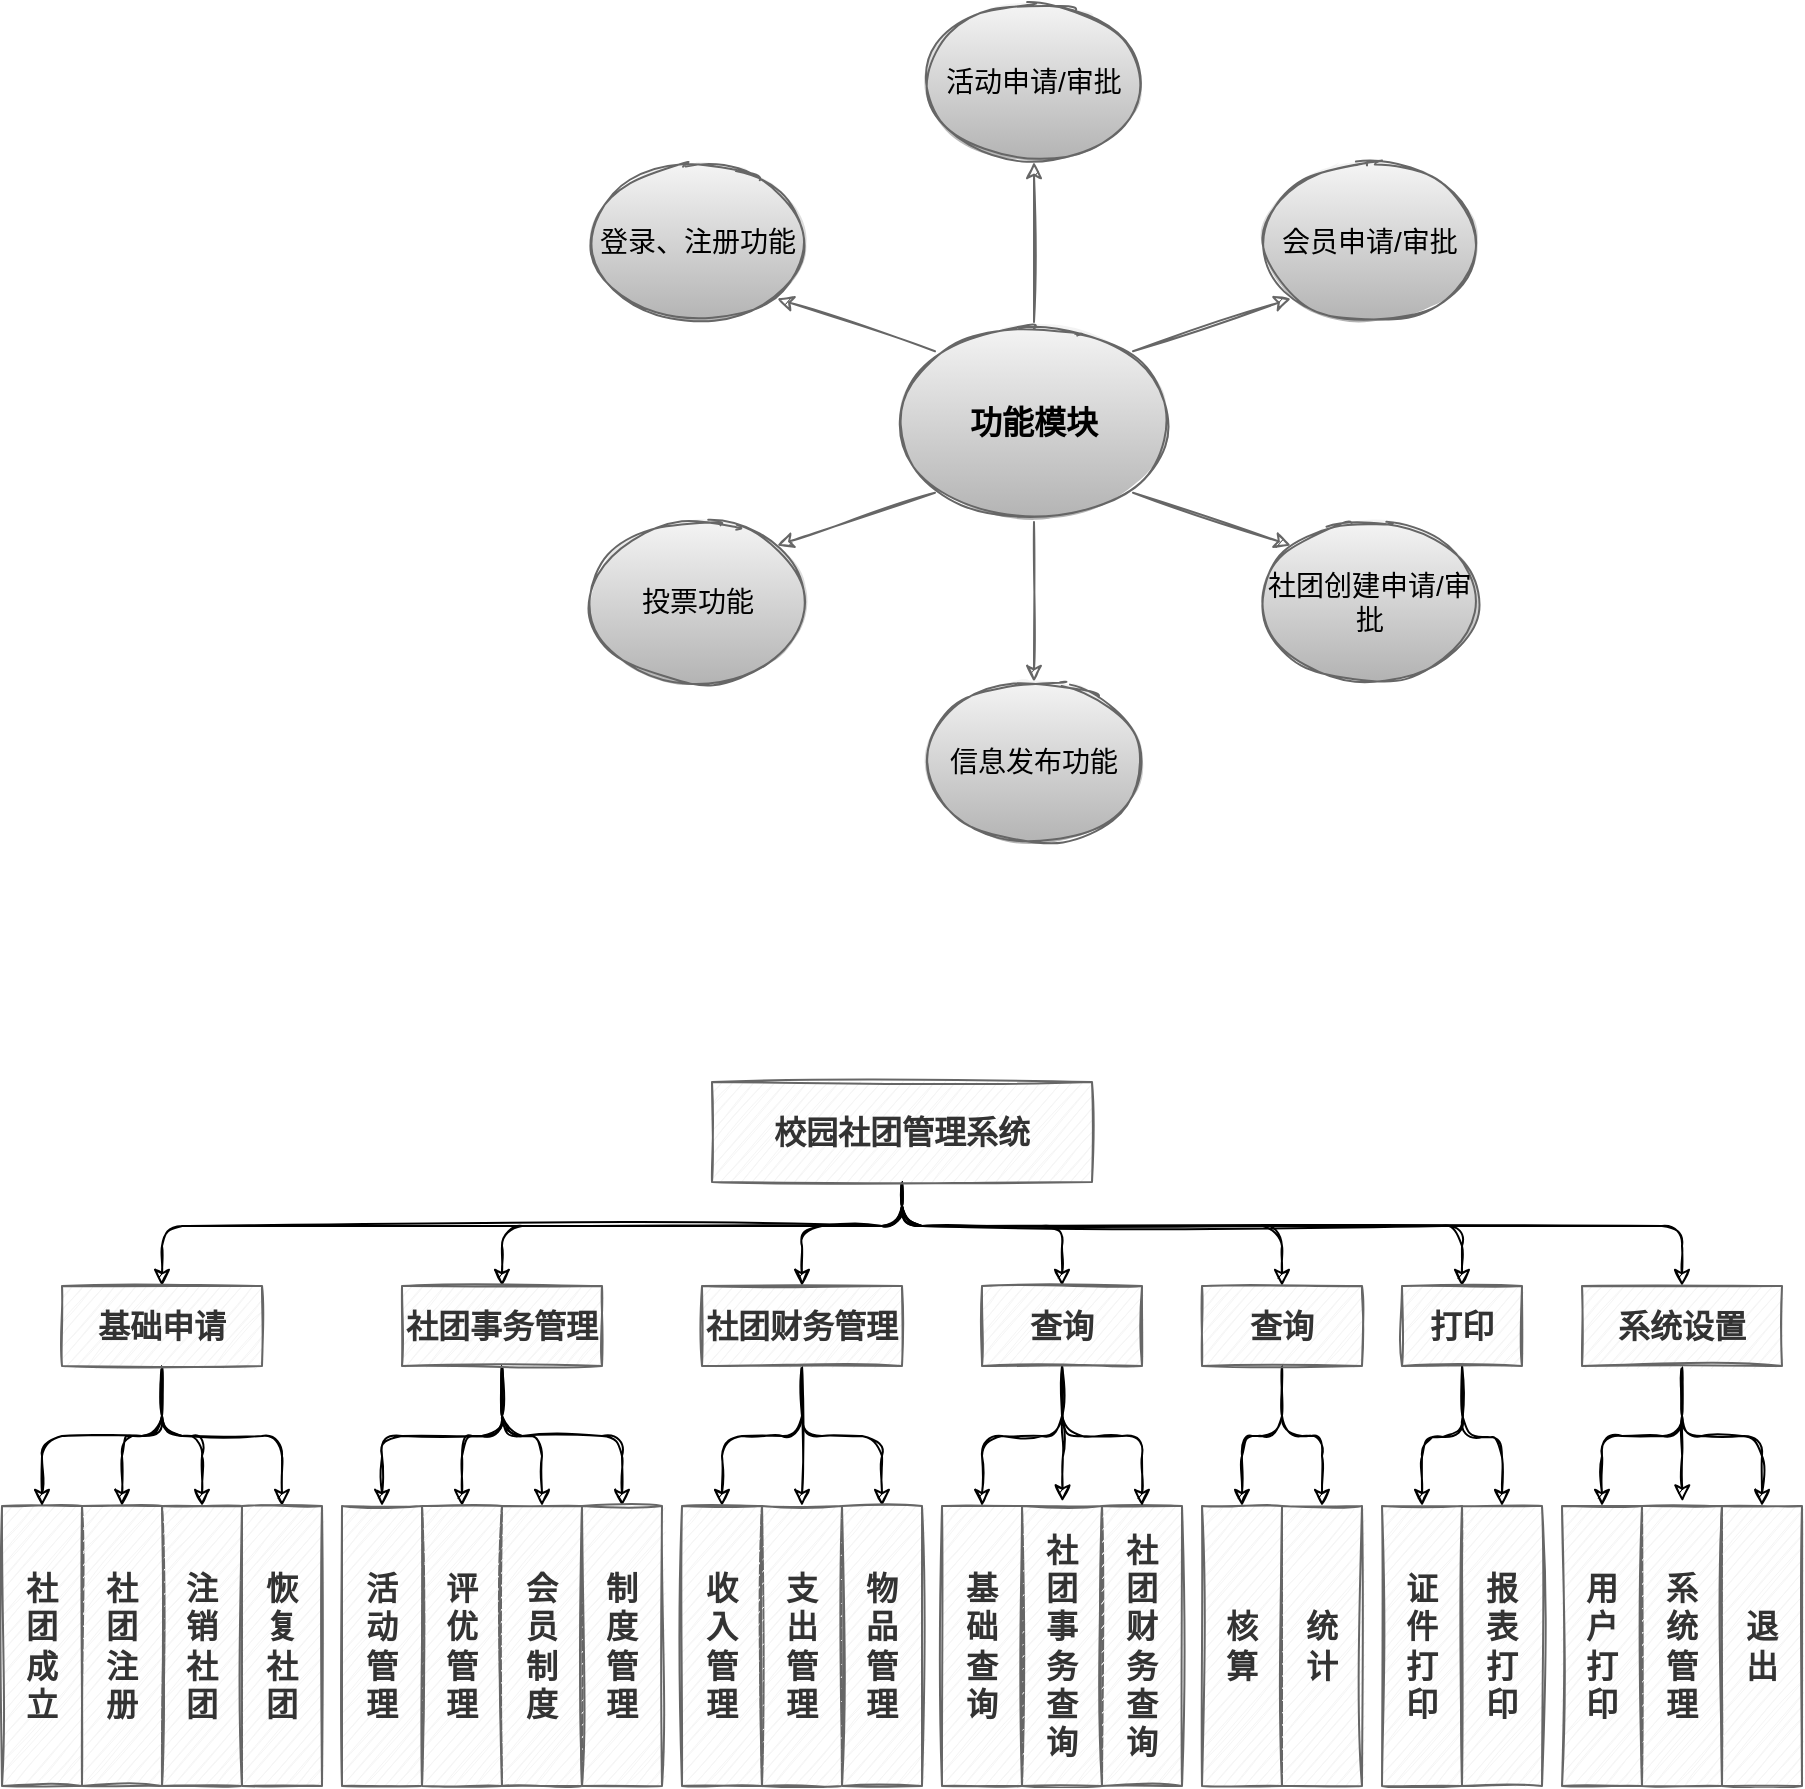 <mxfile version="15.9.6" type="github">
  <diagram name="Page-1" id="90a13364-a465-7bf4-72fc-28e22215d7a0">
    <mxGraphModel dx="1185" dy="628" grid="0" gridSize="10" guides="1" tooltips="1" connect="1" arrows="1" fold="1" page="1" pageScale="1.5" pageWidth="1169" pageHeight="826" math="0" shadow="0">
      <root>
        <mxCell id="0" style=";html=1;" />
        <mxCell id="1" style=";html=1;" parent="0" />
        <mxCell id="ukMSqxRkvClqLhf6aI9J-1" value="&lt;font style=&quot;font-size: 16px&quot;&gt;社&lt;br&gt;团&lt;br&gt;成&lt;br&gt;立&lt;/font&gt;" style="whiteSpace=wrap;html=1;sketch=1;rounded=0;fillColor=#f5f5f5;fontColor=#333333;strokeColor=#666666;fontStyle=1" parent="1" vertex="1">
          <mxGeometry x="680" y="1092" width="40" height="140" as="geometry" />
        </mxCell>
        <mxCell id="ukMSqxRkvClqLhf6aI9J-86" style="edgeStyle=orthogonalEdgeStyle;rounded=1;sketch=1;orthogonalLoop=1;jettySize=auto;html=1;fontSize=16;fontStyle=1" parent="1" source="ukMSqxRkvClqLhf6aI9J-2" target="ukMSqxRkvClqLhf6aI9J-3" edge="1">
          <mxGeometry relative="1" as="geometry">
            <Array as="points">
              <mxPoint x="1130" y="952" />
              <mxPoint x="760" y="952" />
            </Array>
          </mxGeometry>
        </mxCell>
        <mxCell id="ukMSqxRkvClqLhf6aI9J-87" style="edgeStyle=orthogonalEdgeStyle;rounded=1;sketch=1;orthogonalLoop=1;jettySize=auto;html=1;fontSize=16;fontStyle=1" parent="1" source="ukMSqxRkvClqLhf6aI9J-2" target="ukMSqxRkvClqLhf6aI9J-4" edge="1">
          <mxGeometry relative="1" as="geometry">
            <Array as="points">
              <mxPoint x="1130" y="952" />
              <mxPoint x="930" y="952" />
            </Array>
          </mxGeometry>
        </mxCell>
        <mxCell id="ukMSqxRkvClqLhf6aI9J-88" style="edgeStyle=orthogonalEdgeStyle;rounded=1;sketch=1;orthogonalLoop=1;jettySize=auto;html=1;entryX=0.5;entryY=0;entryDx=0;entryDy=0;fontSize=16;fontStyle=1" parent="1" source="ukMSqxRkvClqLhf6aI9J-2" target="ukMSqxRkvClqLhf6aI9J-5" edge="1">
          <mxGeometry relative="1" as="geometry">
            <Array as="points">
              <mxPoint x="1130" y="952" />
              <mxPoint x="1080" y="952" />
            </Array>
          </mxGeometry>
        </mxCell>
        <mxCell id="ukMSqxRkvClqLhf6aI9J-89" style="edgeStyle=orthogonalEdgeStyle;rounded=1;sketch=1;orthogonalLoop=1;jettySize=auto;html=1;entryX=0.5;entryY=0;entryDx=0;entryDy=0;fontSize=16;fontStyle=1" parent="1" source="ukMSqxRkvClqLhf6aI9J-2" target="ukMSqxRkvClqLhf6aI9J-72" edge="1">
          <mxGeometry relative="1" as="geometry">
            <Array as="points">
              <mxPoint x="1130" y="952" />
              <mxPoint x="1210" y="952" />
            </Array>
          </mxGeometry>
        </mxCell>
        <mxCell id="ukMSqxRkvClqLhf6aI9J-90" style="edgeStyle=orthogonalEdgeStyle;rounded=1;sketch=1;orthogonalLoop=1;jettySize=auto;html=1;entryX=0.5;entryY=0;entryDx=0;entryDy=0;fontSize=16;fontStyle=1" parent="1" source="ukMSqxRkvClqLhf6aI9J-2" target="ukMSqxRkvClqLhf6aI9J-81" edge="1">
          <mxGeometry relative="1" as="geometry">
            <Array as="points">
              <mxPoint x="1130" y="952" />
              <mxPoint x="1320" y="952" />
            </Array>
          </mxGeometry>
        </mxCell>
        <mxCell id="ukMSqxRkvClqLhf6aI9J-91" style="edgeStyle=orthogonalEdgeStyle;rounded=1;sketch=1;orthogonalLoop=1;jettySize=auto;html=1;fontSize=16;fontStyle=1" parent="1" source="ukMSqxRkvClqLhf6aI9J-2" target="ukMSqxRkvClqLhf6aI9J-80" edge="1">
          <mxGeometry relative="1" as="geometry">
            <Array as="points">
              <mxPoint x="1130" y="952" />
              <mxPoint x="1410" y="952" />
            </Array>
          </mxGeometry>
        </mxCell>
        <mxCell id="ukMSqxRkvClqLhf6aI9J-92" style="edgeStyle=orthogonalEdgeStyle;rounded=1;sketch=1;orthogonalLoop=1;jettySize=auto;html=1;fontSize=16;fontStyle=1" parent="1" source="ukMSqxRkvClqLhf6aI9J-2" target="ukMSqxRkvClqLhf6aI9J-58" edge="1">
          <mxGeometry relative="1" as="geometry">
            <Array as="points">
              <mxPoint x="1130" y="952" />
              <mxPoint x="1520" y="952" />
            </Array>
          </mxGeometry>
        </mxCell>
        <mxCell id="ukMSqxRkvClqLhf6aI9J-2" value="&lt;font style=&quot;font-size: 16px&quot;&gt;校园社团管理系统&lt;/font&gt;" style="whiteSpace=wrap;html=1;sketch=1;rounded=0;fillColor=#f5f5f5;fontColor=#333333;strokeColor=#666666;fontStyle=1" parent="1" vertex="1">
          <mxGeometry x="1035" y="880" width="190" height="50" as="geometry" />
        </mxCell>
        <mxCell id="ukMSqxRkvClqLhf6aI9J-25" style="edgeStyle=orthogonalEdgeStyle;rounded=1;sketch=1;orthogonalLoop=1;jettySize=auto;html=1;exitX=0.5;exitY=1;exitDx=0;exitDy=0;entryX=0.5;entryY=0;entryDx=0;entryDy=0;fontSize=16;fontStyle=1" parent="1" source="ukMSqxRkvClqLhf6aI9J-3" target="ukMSqxRkvClqLhf6aI9J-1" edge="1">
          <mxGeometry relative="1" as="geometry" />
        </mxCell>
        <mxCell id="ukMSqxRkvClqLhf6aI9J-26" style="edgeStyle=orthogonalEdgeStyle;rounded=1;sketch=1;orthogonalLoop=1;jettySize=auto;html=1;entryX=0.5;entryY=0;entryDx=0;entryDy=0;fontSize=16;fontStyle=1" parent="1" source="ukMSqxRkvClqLhf6aI9J-3" target="ukMSqxRkvClqLhf6aI9J-11" edge="1">
          <mxGeometry relative="1" as="geometry" />
        </mxCell>
        <mxCell id="ukMSqxRkvClqLhf6aI9J-27" style="edgeStyle=orthogonalEdgeStyle;rounded=1;sketch=1;orthogonalLoop=1;jettySize=auto;html=1;entryX=0.5;entryY=0;entryDx=0;entryDy=0;fontSize=16;fontStyle=1" parent="1" source="ukMSqxRkvClqLhf6aI9J-3" target="ukMSqxRkvClqLhf6aI9J-10" edge="1">
          <mxGeometry relative="1" as="geometry" />
        </mxCell>
        <mxCell id="ukMSqxRkvClqLhf6aI9J-28" style="edgeStyle=orthogonalEdgeStyle;rounded=1;sketch=1;orthogonalLoop=1;jettySize=auto;html=1;entryX=0.5;entryY=0;entryDx=0;entryDy=0;fontSize=16;fontStyle=1" parent="1" source="ukMSqxRkvClqLhf6aI9J-3" target="ukMSqxRkvClqLhf6aI9J-12" edge="1">
          <mxGeometry relative="1" as="geometry" />
        </mxCell>
        <mxCell id="ukMSqxRkvClqLhf6aI9J-3" value="&lt;font style=&quot;font-size: 16px&quot;&gt;基础申请&lt;/font&gt;" style="whiteSpace=wrap;html=1;sketch=1;rounded=0;fillColor=#f5f5f5;fontColor=#333333;strokeColor=#666666;fontStyle=1" parent="1" vertex="1">
          <mxGeometry x="710" y="982" width="100" height="40" as="geometry" />
        </mxCell>
        <mxCell id="ukMSqxRkvClqLhf6aI9J-29" style="edgeStyle=orthogonalEdgeStyle;rounded=1;sketch=1;orthogonalLoop=1;jettySize=auto;html=1;entryX=0.5;entryY=0;entryDx=0;entryDy=0;fontSize=16;fontStyle=1" parent="1" source="ukMSqxRkvClqLhf6aI9J-4" target="ukMSqxRkvClqLhf6aI9J-13" edge="1">
          <mxGeometry relative="1" as="geometry" />
        </mxCell>
        <mxCell id="ukMSqxRkvClqLhf6aI9J-30" style="edgeStyle=orthogonalEdgeStyle;rounded=1;sketch=1;orthogonalLoop=1;jettySize=auto;html=1;fontSize=16;fontStyle=1" parent="1" source="ukMSqxRkvClqLhf6aI9J-4" target="ukMSqxRkvClqLhf6aI9J-15" edge="1">
          <mxGeometry relative="1" as="geometry" />
        </mxCell>
        <mxCell id="ukMSqxRkvClqLhf6aI9J-31" style="edgeStyle=orthogonalEdgeStyle;rounded=1;sketch=1;orthogonalLoop=1;jettySize=auto;html=1;fontSize=16;fontStyle=1" parent="1" source="ukMSqxRkvClqLhf6aI9J-4" target="ukMSqxRkvClqLhf6aI9J-14" edge="1">
          <mxGeometry relative="1" as="geometry" />
        </mxCell>
        <mxCell id="ukMSqxRkvClqLhf6aI9J-32" style="edgeStyle=orthogonalEdgeStyle;rounded=1;sketch=1;orthogonalLoop=1;jettySize=auto;html=1;entryX=0.5;entryY=0;entryDx=0;entryDy=0;fontSize=16;fontStyle=1" parent="1" source="ukMSqxRkvClqLhf6aI9J-4" target="ukMSqxRkvClqLhf6aI9J-16" edge="1">
          <mxGeometry relative="1" as="geometry" />
        </mxCell>
        <mxCell id="ukMSqxRkvClqLhf6aI9J-4" value="&lt;font style=&quot;font-size: 16px&quot;&gt;社团事务管理&lt;/font&gt;" style="whiteSpace=wrap;html=1;sketch=1;rounded=0;fillColor=#f5f5f5;fontColor=#333333;strokeColor=#666666;fontStyle=1" parent="1" vertex="1">
          <mxGeometry x="880" y="982" width="100" height="40" as="geometry" />
        </mxCell>
        <mxCell id="ukMSqxRkvClqLhf6aI9J-33" style="edgeStyle=orthogonalEdgeStyle;rounded=1;sketch=1;orthogonalLoop=1;jettySize=auto;html=1;fontSize=16;fontStyle=1" parent="1" source="ukMSqxRkvClqLhf6aI9J-5" target="ukMSqxRkvClqLhf6aI9J-18" edge="1">
          <mxGeometry relative="1" as="geometry" />
        </mxCell>
        <mxCell id="ukMSqxRkvClqLhf6aI9J-34" style="edgeStyle=orthogonalEdgeStyle;rounded=1;sketch=1;orthogonalLoop=1;jettySize=auto;html=1;entryX=0.5;entryY=0;entryDx=0;entryDy=0;fontSize=16;fontStyle=1" parent="1" source="ukMSqxRkvClqLhf6aI9J-5" target="ukMSqxRkvClqLhf6aI9J-17" edge="1">
          <mxGeometry relative="1" as="geometry" />
        </mxCell>
        <mxCell id="ukMSqxRkvClqLhf6aI9J-35" style="edgeStyle=orthogonalEdgeStyle;rounded=1;sketch=1;orthogonalLoop=1;jettySize=auto;html=1;fontSize=16;fontStyle=1" parent="1" source="ukMSqxRkvClqLhf6aI9J-5" target="ukMSqxRkvClqLhf6aI9J-19" edge="1">
          <mxGeometry relative="1" as="geometry" />
        </mxCell>
        <mxCell id="ukMSqxRkvClqLhf6aI9J-5" value="&lt;font style=&quot;font-size: 16px&quot;&gt;社团财务管理&lt;/font&gt;" style="whiteSpace=wrap;html=1;sketch=1;rounded=0;fillColor=#f5f5f5;fontColor=#333333;strokeColor=#666666;fontStyle=1" parent="1" vertex="1">
          <mxGeometry x="1030" y="982" width="100" height="40" as="geometry" />
        </mxCell>
        <mxCell id="ukMSqxRkvClqLhf6aI9J-40" style="edgeStyle=orthogonalEdgeStyle;rounded=1;sketch=1;orthogonalLoop=1;jettySize=auto;html=1;entryX=0.505;entryY=-0.016;entryDx=0;entryDy=0;entryPerimeter=0;fontSize=16;fontStyle=1" parent="1" target="ukMSqxRkvClqLhf6aI9J-20" edge="1">
          <mxGeometry relative="1" as="geometry">
            <mxPoint x="1210.034" y="1022" as="sourcePoint" />
          </mxGeometry>
        </mxCell>
        <mxCell id="ukMSqxRkvClqLhf6aI9J-10" value="&lt;span style=&quot;font-size: 16px&quot;&gt;注&lt;br&gt;销&lt;br&gt;社&lt;br&gt;团&lt;/span&gt;" style="whiteSpace=wrap;html=1;sketch=1;rounded=0;fillColor=#f5f5f5;fontColor=#333333;strokeColor=#666666;fontStyle=1" parent="1" vertex="1">
          <mxGeometry x="760" y="1092" width="40" height="140" as="geometry" />
        </mxCell>
        <mxCell id="ukMSqxRkvClqLhf6aI9J-11" value="&lt;span style=&quot;font-size: 16px&quot;&gt;社&lt;br&gt;团&lt;br&gt;注&lt;br&gt;册&lt;/span&gt;" style="whiteSpace=wrap;html=1;sketch=1;rounded=0;fillColor=#f5f5f5;fontColor=#333333;strokeColor=#666666;fontStyle=1" parent="1" vertex="1">
          <mxGeometry x="720" y="1092" width="40" height="140" as="geometry" />
        </mxCell>
        <mxCell id="ukMSqxRkvClqLhf6aI9J-12" value="&lt;span style=&quot;font-size: 16px&quot;&gt;恢&lt;br&gt;复&lt;br&gt;社&lt;br&gt;团&lt;/span&gt;" style="whiteSpace=wrap;html=1;sketch=1;rounded=0;fillColor=#f5f5f5;fontColor=#333333;strokeColor=#666666;fontStyle=1" parent="1" vertex="1">
          <mxGeometry x="800" y="1092" width="40" height="140" as="geometry" />
        </mxCell>
        <mxCell id="ukMSqxRkvClqLhf6aI9J-13" value="&lt;span style=&quot;font-size: 16px&quot;&gt;活&lt;br&gt;动&lt;br&gt;管&lt;br&gt;理&lt;/span&gt;" style="whiteSpace=wrap;html=1;sketch=1;rounded=0;fillColor=#f5f5f5;fontColor=#333333;strokeColor=#666666;fontStyle=1" parent="1" vertex="1">
          <mxGeometry x="850" y="1092" width="40" height="140" as="geometry" />
        </mxCell>
        <mxCell id="ukMSqxRkvClqLhf6aI9J-14" value="&lt;span style=&quot;font-size: 16px&quot;&gt;会&lt;br&gt;员&lt;br&gt;制&lt;br&gt;度&lt;/span&gt;" style="whiteSpace=wrap;html=1;sketch=1;rounded=0;fillColor=#f5f5f5;fontColor=#333333;strokeColor=#666666;fontStyle=1" parent="1" vertex="1">
          <mxGeometry x="930" y="1092" width="40" height="140" as="geometry" />
        </mxCell>
        <mxCell id="ukMSqxRkvClqLhf6aI9J-15" value="&lt;span style=&quot;font-size: 16px&quot;&gt;评&lt;br&gt;优&lt;br&gt;管&lt;br&gt;理&lt;/span&gt;" style="whiteSpace=wrap;html=1;sketch=1;rounded=0;fillColor=#f5f5f5;fontColor=#333333;strokeColor=#666666;fontStyle=1" parent="1" vertex="1">
          <mxGeometry x="890" y="1092" width="40" height="140" as="geometry" />
        </mxCell>
        <mxCell id="ukMSqxRkvClqLhf6aI9J-16" value="&lt;span style=&quot;font-size: 16px&quot;&gt;制&lt;br&gt;度&lt;br&gt;管&lt;br&gt;理&lt;/span&gt;" style="whiteSpace=wrap;html=1;sketch=1;rounded=0;fillColor=#f5f5f5;fontColor=#333333;strokeColor=#666666;fontStyle=1" parent="1" vertex="1">
          <mxGeometry x="970" y="1092" width="40" height="140" as="geometry" />
        </mxCell>
        <mxCell id="ukMSqxRkvClqLhf6aI9J-17" value="&lt;span style=&quot;font-size: 16px&quot;&gt;支&lt;br&gt;出&lt;br&gt;管&lt;br&gt;理&lt;/span&gt;" style="whiteSpace=wrap;html=1;sketch=1;rounded=0;fillColor=#f5f5f5;fontColor=#333333;strokeColor=#666666;fontStyle=1" parent="1" vertex="1">
          <mxGeometry x="1060" y="1092" width="40" height="140" as="geometry" />
        </mxCell>
        <mxCell id="ukMSqxRkvClqLhf6aI9J-18" value="&lt;span style=&quot;font-size: 16px&quot;&gt;收&lt;br&gt;入&lt;br&gt;管&lt;br&gt;理&lt;/span&gt;" style="whiteSpace=wrap;html=1;sketch=1;rounded=0;fillColor=#f5f5f5;fontColor=#333333;strokeColor=#666666;fontStyle=1" parent="1" vertex="1">
          <mxGeometry x="1020" y="1092" width="40" height="140" as="geometry" />
        </mxCell>
        <mxCell id="ukMSqxRkvClqLhf6aI9J-19" value="&lt;span style=&quot;font-size: 16px&quot;&gt;物&lt;br&gt;品&lt;br&gt;管&lt;br&gt;理&lt;br&gt;&lt;/span&gt;" style="whiteSpace=wrap;html=1;sketch=1;rounded=0;fillColor=#f5f5f5;fontColor=#333333;strokeColor=#666666;fontStyle=1" parent="1" vertex="1">
          <mxGeometry x="1100" y="1092" width="40" height="140" as="geometry" />
        </mxCell>
        <mxCell id="ukMSqxRkvClqLhf6aI9J-20" value="&lt;span style=&quot;font-size: 16px&quot;&gt;社&lt;br&gt;团&lt;br&gt;事&lt;br&gt;务&lt;br&gt;查&lt;br&gt;询&lt;/span&gt;" style="whiteSpace=wrap;html=1;sketch=1;rounded=0;fillColor=#f5f5f5;fontColor=#333333;strokeColor=#666666;fontStyle=1" parent="1" vertex="1">
          <mxGeometry x="1190" y="1092" width="40" height="140" as="geometry" />
        </mxCell>
        <mxCell id="ukMSqxRkvClqLhf6aI9J-21" value="&lt;span style=&quot;font-size: 16px&quot;&gt;基&lt;br&gt;础&lt;br&gt;查&lt;br&gt;询&lt;/span&gt;" style="whiteSpace=wrap;html=1;sketch=1;rounded=0;fillColor=#f5f5f5;fontColor=#333333;strokeColor=#666666;fontStyle=1" parent="1" vertex="1">
          <mxGeometry x="1150" y="1092" width="40" height="140" as="geometry" />
        </mxCell>
        <mxCell id="ukMSqxRkvClqLhf6aI9J-22" value="&lt;font style=&quot;font-size: 16px&quot;&gt;社&lt;br&gt;团&lt;br&gt;财&lt;br&gt;务&lt;br&gt;查&lt;br&gt;询&lt;br&gt;&lt;/font&gt;" style="whiteSpace=wrap;html=1;sketch=1;rounded=0;fillColor=#f5f5f5;fontColor=#333333;strokeColor=#666666;fontStyle=1" parent="1" vertex="1">
          <mxGeometry x="1230" y="1092" width="40" height="140" as="geometry" />
        </mxCell>
        <mxCell id="ukMSqxRkvClqLhf6aI9J-23" value="&lt;span style=&quot;font-size: 16px&quot;&gt;核&lt;br&gt;算&lt;/span&gt;" style="whiteSpace=wrap;html=1;sketch=1;rounded=0;fillColor=#f5f5f5;fontColor=#333333;strokeColor=#666666;fontStyle=1" parent="1" vertex="1">
          <mxGeometry x="1280" y="1092" width="40" height="140" as="geometry" />
        </mxCell>
        <mxCell id="ukMSqxRkvClqLhf6aI9J-24" value="&lt;span style=&quot;font-size: 16px&quot;&gt;统&lt;br&gt;计&lt;/span&gt;" style="whiteSpace=wrap;html=1;sketch=1;rounded=0;fillColor=#f5f5f5;fontColor=#333333;strokeColor=#666666;fontStyle=1" parent="1" vertex="1">
          <mxGeometry x="1320" y="1092" width="40" height="140" as="geometry" />
        </mxCell>
        <mxCell id="ukMSqxRkvClqLhf6aI9J-53" value="&lt;span style=&quot;font-size: 16px&quot;&gt;证&lt;/span&gt;&lt;br style=&quot;font-size: 16px&quot;&gt;&lt;span style=&quot;font-size: 16px&quot;&gt;件&lt;/span&gt;&lt;br style=&quot;font-size: 16px&quot;&gt;&lt;span style=&quot;font-size: 16px&quot;&gt;打&lt;/span&gt;&lt;br style=&quot;font-size: 16px&quot;&gt;&lt;span style=&quot;font-size: 16px&quot;&gt;印&lt;/span&gt;" style="whiteSpace=wrap;html=1;sketch=1;rounded=0;fillColor=#f5f5f5;fontColor=#333333;strokeColor=#666666;fontStyle=1" parent="1" vertex="1">
          <mxGeometry x="1370" y="1092" width="40" height="140" as="geometry" />
        </mxCell>
        <mxCell id="ukMSqxRkvClqLhf6aI9J-54" value="&lt;span style=&quot;font-size: 16px&quot;&gt;报&lt;br&gt;表&lt;br&gt;打&lt;br&gt;印&lt;/span&gt;" style="whiteSpace=wrap;html=1;sketch=1;rounded=0;fillColor=#f5f5f5;fontColor=#333333;strokeColor=#666666;fontStyle=1" parent="1" vertex="1">
          <mxGeometry x="1410" y="1092" width="40" height="140" as="geometry" />
        </mxCell>
        <mxCell id="ukMSqxRkvClqLhf6aI9J-55" style="edgeStyle=orthogonalEdgeStyle;rounded=1;sketch=1;orthogonalLoop=1;jettySize=auto;html=1;entryX=0.505;entryY=-0.016;entryDx=0;entryDy=0;entryPerimeter=0;fontSize=16;fontStyle=1" parent="1" source="ukMSqxRkvClqLhf6aI9J-58" target="ukMSqxRkvClqLhf6aI9J-59" edge="1">
          <mxGeometry relative="1" as="geometry" />
        </mxCell>
        <mxCell id="ukMSqxRkvClqLhf6aI9J-56" style="edgeStyle=orthogonalEdgeStyle;rounded=1;sketch=1;orthogonalLoop=1;jettySize=auto;html=1;entryX=0.5;entryY=0;entryDx=0;entryDy=0;fontSize=16;fontStyle=1" parent="1" source="ukMSqxRkvClqLhf6aI9J-58" target="ukMSqxRkvClqLhf6aI9J-60" edge="1">
          <mxGeometry relative="1" as="geometry" />
        </mxCell>
        <mxCell id="ukMSqxRkvClqLhf6aI9J-57" style="edgeStyle=orthogonalEdgeStyle;rounded=1;sketch=1;orthogonalLoop=1;jettySize=auto;html=1;entryX=0.5;entryY=0;entryDx=0;entryDy=0;fontSize=16;fontStyle=1" parent="1" source="ukMSqxRkvClqLhf6aI9J-58" target="ukMSqxRkvClqLhf6aI9J-61" edge="1">
          <mxGeometry relative="1" as="geometry" />
        </mxCell>
        <mxCell id="ukMSqxRkvClqLhf6aI9J-58" value="&lt;span style=&quot;font-size: 16px&quot;&gt;系统设置&lt;/span&gt;" style="whiteSpace=wrap;html=1;sketch=1;rounded=0;fillColor=#f5f5f5;fontColor=#333333;strokeColor=#666666;fontStyle=1" parent="1" vertex="1">
          <mxGeometry x="1470" y="982" width="100" height="40" as="geometry" />
        </mxCell>
        <mxCell id="ukMSqxRkvClqLhf6aI9J-59" value="&lt;span style=&quot;font-size: 16px&quot;&gt;系&lt;br&gt;统&lt;br&gt;管&lt;br&gt;理&lt;/span&gt;" style="whiteSpace=wrap;html=1;sketch=1;rounded=0;fillColor=#f5f5f5;fontColor=#333333;strokeColor=#666666;fontStyle=1" parent="1" vertex="1">
          <mxGeometry x="1500" y="1092" width="40" height="140" as="geometry" />
        </mxCell>
        <mxCell id="ukMSqxRkvClqLhf6aI9J-60" value="&lt;span style=&quot;font-size: 16px&quot;&gt;用&lt;br&gt;户&lt;br&gt;打&lt;br&gt;印&lt;/span&gt;" style="whiteSpace=wrap;html=1;sketch=1;rounded=0;fillColor=#f5f5f5;fontColor=#333333;strokeColor=#666666;fontStyle=1" parent="1" vertex="1">
          <mxGeometry x="1460" y="1092" width="40" height="140" as="geometry" />
        </mxCell>
        <mxCell id="ukMSqxRkvClqLhf6aI9J-61" value="&lt;span style=&quot;font-size: 16px&quot;&gt;退&lt;br&gt;出&lt;/span&gt;" style="whiteSpace=wrap;html=1;sketch=1;rounded=0;fillColor=#f5f5f5;fontColor=#333333;strokeColor=#666666;fontStyle=1" parent="1" vertex="1">
          <mxGeometry x="1540" y="1092" width="40" height="140" as="geometry" />
        </mxCell>
        <mxCell id="ukMSqxRkvClqLhf6aI9J-73" value="" style="edgeStyle=orthogonalEdgeStyle;rounded=1;sketch=1;orthogonalLoop=1;jettySize=auto;html=1;fontSize=16;fontStyle=1" parent="1" source="ukMSqxRkvClqLhf6aI9J-72" target="ukMSqxRkvClqLhf6aI9J-22" edge="1">
          <mxGeometry relative="1" as="geometry" />
        </mxCell>
        <mxCell id="ukMSqxRkvClqLhf6aI9J-74" style="edgeStyle=orthogonalEdgeStyle;rounded=1;sketch=1;orthogonalLoop=1;jettySize=auto;html=1;entryX=0.5;entryY=0;entryDx=0;entryDy=0;fontSize=16;fontStyle=1" parent="1" source="ukMSqxRkvClqLhf6aI9J-72" target="ukMSqxRkvClqLhf6aI9J-21" edge="1">
          <mxGeometry relative="1" as="geometry" />
        </mxCell>
        <mxCell id="ukMSqxRkvClqLhf6aI9J-72" value="&lt;span style=&quot;font-size: 16px&quot;&gt;查询&lt;/span&gt;" style="whiteSpace=wrap;html=1;sketch=1;rounded=0;fillColor=#f5f5f5;fontColor=#333333;strokeColor=#666666;fontStyle=1" parent="1" vertex="1">
          <mxGeometry x="1170" y="982" width="80" height="40" as="geometry" />
        </mxCell>
        <mxCell id="ukMSqxRkvClqLhf6aI9J-78" style="edgeStyle=orthogonalEdgeStyle;rounded=1;sketch=1;orthogonalLoop=1;jettySize=auto;html=1;entryX=0.5;entryY=0;entryDx=0;entryDy=0;fontSize=16;fontStyle=1" parent="1" target="ukMSqxRkvClqLhf6aI9J-53" edge="1">
          <mxGeometry relative="1" as="geometry">
            <mxPoint x="1410.034" y="1022" as="sourcePoint" />
          </mxGeometry>
        </mxCell>
        <mxCell id="ukMSqxRkvClqLhf6aI9J-79" style="edgeStyle=orthogonalEdgeStyle;rounded=1;sketch=1;orthogonalLoop=1;jettySize=auto;html=1;entryX=0.5;entryY=0;entryDx=0;entryDy=0;fontSize=16;fontStyle=1" parent="1" target="ukMSqxRkvClqLhf6aI9J-54" edge="1">
          <mxGeometry relative="1" as="geometry">
            <mxPoint x="1410.034" y="1022" as="sourcePoint" />
          </mxGeometry>
        </mxCell>
        <mxCell id="ukMSqxRkvClqLhf6aI9J-80" value="&lt;span style=&quot;font-size: 16px&quot;&gt;打印&lt;/span&gt;" style="whiteSpace=wrap;html=1;sketch=1;rounded=0;fillColor=#f5f5f5;fontColor=#333333;strokeColor=#666666;fontStyle=1" parent="1" vertex="1">
          <mxGeometry x="1380" y="982" width="60" height="40" as="geometry" />
        </mxCell>
        <mxCell id="ukMSqxRkvClqLhf6aI9J-82" style="edgeStyle=orthogonalEdgeStyle;rounded=1;sketch=1;orthogonalLoop=1;jettySize=auto;html=1;entryX=0.5;entryY=0;entryDx=0;entryDy=0;fontSize=16;fontStyle=1" parent="1" source="ukMSqxRkvClqLhf6aI9J-81" target="ukMSqxRkvClqLhf6aI9J-23" edge="1">
          <mxGeometry relative="1" as="geometry" />
        </mxCell>
        <mxCell id="ukMSqxRkvClqLhf6aI9J-83" style="edgeStyle=orthogonalEdgeStyle;rounded=1;sketch=1;orthogonalLoop=1;jettySize=auto;html=1;entryX=0.5;entryY=0;entryDx=0;entryDy=0;fontSize=16;fontStyle=1" parent="1" source="ukMSqxRkvClqLhf6aI9J-81" target="ukMSqxRkvClqLhf6aI9J-24" edge="1">
          <mxGeometry relative="1" as="geometry" />
        </mxCell>
        <mxCell id="ukMSqxRkvClqLhf6aI9J-81" value="&lt;span style=&quot;font-size: 16px&quot;&gt;查询&lt;/span&gt;" style="whiteSpace=wrap;html=1;sketch=1;rounded=0;fillColor=#f5f5f5;fontColor=#333333;strokeColor=#666666;fontStyle=1" parent="1" vertex="1">
          <mxGeometry x="1280" y="982" width="80" height="40" as="geometry" />
        </mxCell>
        <mxCell id="eLjV_c79oDas_ZBzjluI-12" style="edgeStyle=orthogonalEdgeStyle;rounded=0;orthogonalLoop=1;jettySize=auto;html=1;entryX=0.5;entryY=1;entryDx=0;entryDy=0;fontFamily=Comic Sans MS;fontSize=14;sketch=1;fillColor=#f5f5f5;gradientColor=#b3b3b3;strokeColor=#666666;" edge="1" parent="1" source="eLjV_c79oDas_ZBzjluI-1" target="eLjV_c79oDas_ZBzjluI-4">
          <mxGeometry relative="1" as="geometry" />
        </mxCell>
        <mxCell id="eLjV_c79oDas_ZBzjluI-13" style="edgeStyle=orthogonalEdgeStyle;rounded=0;orthogonalLoop=1;jettySize=auto;html=1;entryX=0.5;entryY=0;entryDx=0;entryDy=0;fontFamily=Comic Sans MS;fontSize=14;sketch=1;fillColor=#f5f5f5;gradientColor=#b3b3b3;strokeColor=#666666;" edge="1" parent="1" source="eLjV_c79oDas_ZBzjluI-1" target="eLjV_c79oDas_ZBzjluI-7">
          <mxGeometry relative="1" as="geometry" />
        </mxCell>
        <mxCell id="eLjV_c79oDas_ZBzjluI-15" style="rounded=0;orthogonalLoop=1;jettySize=auto;html=1;exitX=0;exitY=0;exitDx=0;exitDy=0;entryX=1;entryY=1;entryDx=0;entryDy=0;fontFamily=Comic Sans MS;fontSize=14;sketch=1;fillColor=#f5f5f5;gradientColor=#b3b3b3;strokeColor=#666666;" edge="1" parent="1" source="eLjV_c79oDas_ZBzjluI-1" target="eLjV_c79oDas_ZBzjluI-3">
          <mxGeometry relative="1" as="geometry" />
        </mxCell>
        <mxCell id="eLjV_c79oDas_ZBzjluI-17" style="edgeStyle=none;rounded=0;orthogonalLoop=1;jettySize=auto;html=1;exitX=0;exitY=1;exitDx=0;exitDy=0;entryX=1;entryY=0;entryDx=0;entryDy=0;fontFamily=Comic Sans MS;fontSize=14;sketch=1;fillColor=#f5f5f5;gradientColor=#b3b3b3;strokeColor=#666666;" edge="1" parent="1" source="eLjV_c79oDas_ZBzjluI-1" target="eLjV_c79oDas_ZBzjluI-8">
          <mxGeometry relative="1" as="geometry" />
        </mxCell>
        <mxCell id="eLjV_c79oDas_ZBzjluI-18" style="edgeStyle=none;rounded=0;orthogonalLoop=1;jettySize=auto;html=1;exitX=1;exitY=0;exitDx=0;exitDy=0;entryX=0;entryY=1;entryDx=0;entryDy=0;fontFamily=Comic Sans MS;fontSize=14;sketch=1;fillColor=#f5f5f5;gradientColor=#b3b3b3;strokeColor=#666666;" edge="1" parent="1" source="eLjV_c79oDas_ZBzjluI-1" target="eLjV_c79oDas_ZBzjluI-5">
          <mxGeometry relative="1" as="geometry" />
        </mxCell>
        <mxCell id="eLjV_c79oDas_ZBzjluI-19" style="edgeStyle=none;rounded=0;orthogonalLoop=1;jettySize=auto;html=1;exitX=1;exitY=1;exitDx=0;exitDy=0;entryX=0;entryY=0;entryDx=0;entryDy=0;fontFamily=Comic Sans MS;fontSize=14;sketch=1;fillColor=#f5f5f5;gradientColor=#b3b3b3;strokeColor=#666666;" edge="1" parent="1" source="eLjV_c79oDas_ZBzjluI-1" target="eLjV_c79oDas_ZBzjluI-6">
          <mxGeometry relative="1" as="geometry" />
        </mxCell>
        <mxCell id="eLjV_c79oDas_ZBzjluI-1" value="&lt;font style=&quot;font-size: 16px&quot;&gt;&lt;b&gt;功能模块&lt;/b&gt;&lt;/font&gt;" style="ellipse;whiteSpace=wrap;html=1;sketch=1;fillColor=#f5f5f5;gradientColor=#b3b3b3;strokeColor=#666666;" vertex="1" parent="1">
          <mxGeometry x="1126" y="500" width="140" height="100" as="geometry" />
        </mxCell>
        <mxCell id="eLjV_c79oDas_ZBzjluI-3" value="&lt;font size=&quot;1&quot;&gt;&lt;span style=&quot;font-size: 14px&quot;&gt;登录、注册功能&lt;/span&gt;&lt;/font&gt;" style="ellipse;whiteSpace=wrap;html=1;sketch=1;fillColor=#f5f5f5;gradientColor=#b3b3b3;strokeColor=#666666;" vertex="1" parent="1">
          <mxGeometry x="972" y="420" width="112" height="80" as="geometry" />
        </mxCell>
        <mxCell id="eLjV_c79oDas_ZBzjluI-4" value="&lt;span style=&quot;font-size: 14px&quot;&gt;活动申请/审批&lt;/span&gt;" style="ellipse;whiteSpace=wrap;html=1;sketch=1;fillColor=#f5f5f5;gradientColor=#b3b3b3;strokeColor=#666666;" vertex="1" parent="1">
          <mxGeometry x="1140" y="340" width="112" height="80" as="geometry" />
        </mxCell>
        <mxCell id="eLjV_c79oDas_ZBzjluI-5" value="&lt;span style=&quot;font-size: 14px&quot;&gt;会员申请/审批&lt;/span&gt;" style="ellipse;whiteSpace=wrap;html=1;sketch=1;fillColor=#f5f5f5;gradientColor=#b3b3b3;strokeColor=#666666;" vertex="1" parent="1">
          <mxGeometry x="1308" y="420" width="112" height="80" as="geometry" />
        </mxCell>
        <mxCell id="eLjV_c79oDas_ZBzjluI-6" value="&lt;span style=&quot;font-size: 14px&quot;&gt;社团创建申请/审批&lt;/span&gt;" style="ellipse;whiteSpace=wrap;html=1;sketch=1;fillColor=#f5f5f5;gradientColor=#b3b3b3;strokeColor=#666666;" vertex="1" parent="1">
          <mxGeometry x="1308" y="600" width="112" height="80" as="geometry" />
        </mxCell>
        <mxCell id="eLjV_c79oDas_ZBzjluI-7" value="&lt;span style=&quot;font-size: 14px&quot;&gt;信息发布功能&lt;/span&gt;" style="ellipse;whiteSpace=wrap;html=1;sketch=1;fillColor=#f5f5f5;gradientColor=#b3b3b3;strokeColor=#666666;" vertex="1" parent="1">
          <mxGeometry x="1140" y="680" width="112" height="80" as="geometry" />
        </mxCell>
        <mxCell id="eLjV_c79oDas_ZBzjluI-8" value="&lt;span style=&quot;font-size: 14px&quot;&gt;投票功能&lt;/span&gt;" style="ellipse;whiteSpace=wrap;html=1;sketch=1;fillColor=#f5f5f5;gradientColor=#b3b3b3;strokeColor=#666666;" vertex="1" parent="1">
          <mxGeometry x="972" y="600" width="112" height="80" as="geometry" />
        </mxCell>
      </root>
    </mxGraphModel>
  </diagram>
</mxfile>
